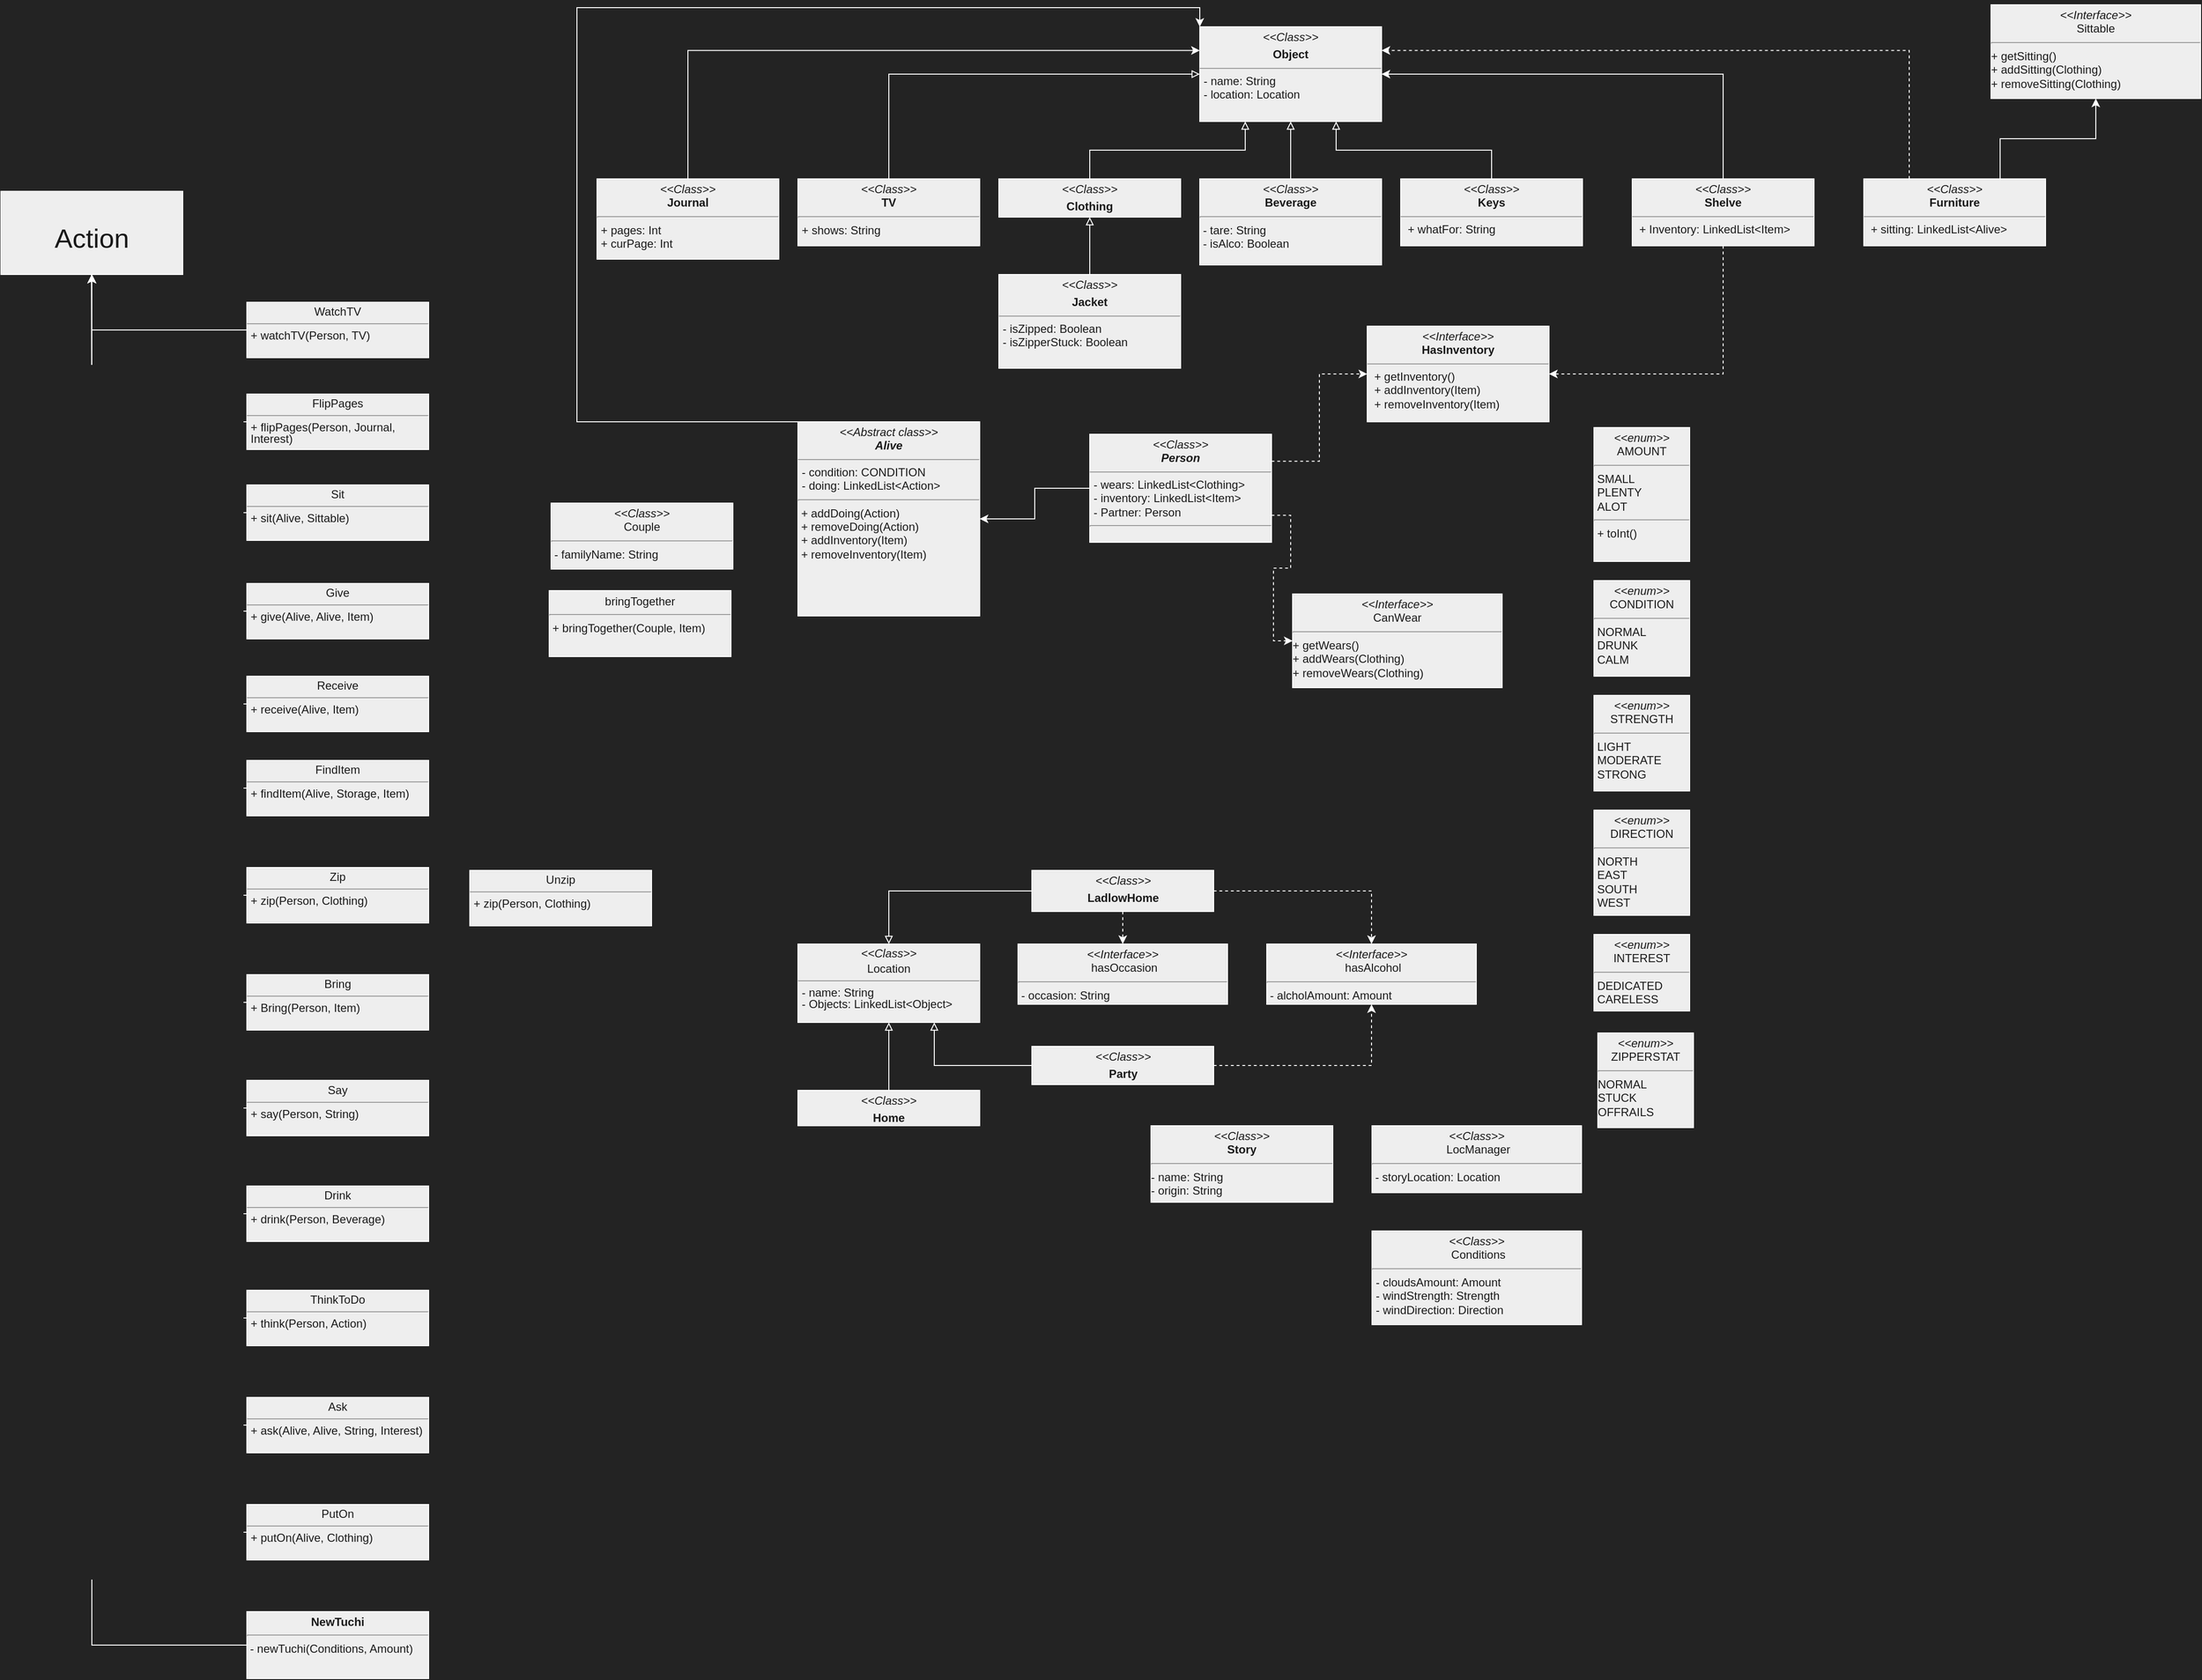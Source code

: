 <mxfile version="22.1.11" type="github">
  <diagram name="Page-1" id="b5b7bab2-c9e2-2cf4-8b2a-24fd1a2a6d21">
    <mxGraphModel dx="3040" dy="2783" grid="0" gridSize="10" guides="1" tooltips="1" connect="1" arrows="1" fold="1" page="1" pageScale="1" pageWidth="850" pageHeight="1400" background="#232323" math="0" shadow="0">
      <root>
        <mxCell id="0" />
        <mxCell id="1" parent="0" />
        <mxCell id="K-Vc1FuilTu3pUunZq-h-46" style="edgeStyle=orthogonalEdgeStyle;rounded=0;orthogonalLoop=1;jettySize=auto;html=1;exitX=0.5;exitY=0;exitDx=0;exitDy=0;entryX=0;entryY=0;entryDx=0;entryDy=0;strokeColor=#FFFFFF;" edge="1" parent="1" source="SKdy1-YhQ8MqGWsLNDs1-13" target="SKdy1-YhQ8MqGWsLNDs1-14">
          <mxGeometry relative="1" as="geometry">
            <Array as="points">
              <mxPoint x="-221" y="414" />
              <mxPoint x="-221" y="-19" />
              <mxPoint x="430" y="-19" />
            </Array>
          </mxGeometry>
        </mxCell>
        <mxCell id="SKdy1-YhQ8MqGWsLNDs1-13" value="&lt;p style=&quot;margin:0px;margin-top:4px;text-align:center;&quot;&gt;&lt;i&gt;&amp;lt;&amp;lt;Abstract class&amp;gt;&amp;gt;&lt;/i&gt;&lt;br&gt;&lt;b&gt;&lt;i&gt;Alive&lt;/i&gt;&lt;/b&gt;&lt;/p&gt;&lt;hr size=&quot;1&quot;&gt;&lt;p style=&quot;margin:0px;margin-left:4px;&quot;&gt;- condition: CONDITION&lt;br&gt;&lt;/p&gt;&lt;p style=&quot;margin:0px;margin-left:4px;&quot;&gt;- doing: LinkedList&amp;lt;Action&amp;gt;&lt;/p&gt;&lt;hr&gt;&amp;nbsp;+ addDoing(Action)&lt;br&gt;&amp;nbsp;+ removeDoing(Action)&lt;br&gt;&amp;nbsp;+ addInventory(Item)&lt;br&gt;&amp;nbsp;+ removeInventory(Item)" style="verticalAlign=top;align=left;overflow=fill;fontSize=12;fontFamily=Helvetica;html=1;whiteSpace=wrap;labelBackgroundColor=none;fillColor=#EEEEEE;strokeColor=#FFFFFF;fontColor=#1A1A1A;" parent="1" vertex="1">
          <mxGeometry x="10" y="414" width="190" height="203" as="geometry" />
        </mxCell>
        <mxCell id="SKdy1-YhQ8MqGWsLNDs1-14" value="&lt;p style=&quot;margin:0px;margin-top:4px;text-align:center;&quot;&gt;&lt;i&gt;&amp;lt;&amp;lt;&lt;/i&gt;&lt;i&gt;Class&amp;gt;&amp;gt;&lt;/i&gt;&lt;/p&gt;&lt;p style=&quot;margin:0px;margin-top:4px;text-align:center;&quot;&gt;&lt;b&gt;Object&lt;/b&gt;&lt;/p&gt;&lt;hr size=&quot;1&quot;&gt;&lt;p style=&quot;margin:0px;margin-left:4px;&quot;&gt;- name: String&lt;br&gt;&lt;/p&gt;&lt;p style=&quot;margin:0px;margin-left:4px;&quot;&gt;- location: Location&lt;/p&gt;&lt;p style=&quot;margin:0px;margin-left:4px;&quot;&gt;&lt;br&gt;&lt;/p&gt;" style="verticalAlign=top;align=left;overflow=fill;fontSize=12;fontFamily=Helvetica;html=1;whiteSpace=wrap;labelBackgroundColor=none;fillColor=#EEEEEE;strokeColor=#FFFFFF;fontColor=#1A1A1A;" parent="1" vertex="1">
          <mxGeometry x="430" y="1" width="190" height="99" as="geometry" />
        </mxCell>
        <mxCell id="mvq6jaq57gErZufW6YVs-2" style="edgeStyle=orthogonalEdgeStyle;rounded=0;orthogonalLoop=1;jettySize=auto;html=1;exitX=0.5;exitY=0;exitDx=0;exitDy=0;entryX=0.5;entryY=1;entryDx=0;entryDy=0;endArrow=block;endFill=0;labelBackgroundColor=none;strokeColor=#FFFFFF;fontColor=default;" parent="1" source="SKdy1-YhQ8MqGWsLNDs1-17" target="mvq6jaq57gErZufW6YVs-1" edge="1">
          <mxGeometry relative="1" as="geometry" />
        </mxCell>
        <mxCell id="SKdy1-YhQ8MqGWsLNDs1-17" value="&lt;p style=&quot;margin:0px;margin-top:4px;text-align:center;&quot;&gt;&lt;i&gt;&amp;lt;&amp;lt;Class&lt;/i&gt;&lt;i&gt;&amp;gt;&amp;gt;&lt;/i&gt;&lt;/p&gt;&lt;p style=&quot;margin:0px;margin-top:4px;text-align:center;&quot;&gt;&lt;b&gt;Jacket&lt;/b&gt;&lt;/p&gt;&lt;hr size=&quot;1&quot;&gt;&lt;p style=&quot;margin:0px;margin-left:4px;&quot;&gt;- isZipped: Boolean&lt;/p&gt;&lt;p style=&quot;margin:0px;margin-left:4px;&quot;&gt;- isZipperStuck: Boolean&lt;/p&gt;" style="verticalAlign=top;align=left;overflow=fill;fontSize=12;fontFamily=Helvetica;html=1;whiteSpace=wrap;labelBackgroundColor=none;fillColor=#EEEEEE;strokeColor=#FFFFFF;fontColor=#1A1A1A;" parent="1" vertex="1">
          <mxGeometry x="220" y="260" width="190" height="98" as="geometry" />
        </mxCell>
        <mxCell id="2JTOaVfzzxr4hcnv4jL0-3" style="edgeStyle=orthogonalEdgeStyle;rounded=0;orthogonalLoop=1;jettySize=auto;html=1;exitX=0.5;exitY=0;exitDx=0;exitDy=0;entryX=0.5;entryY=1;entryDx=0;entryDy=0;endArrow=block;endFill=0;labelBackgroundColor=none;strokeColor=#FFFFFF;fontColor=default;" parent="1" source="SKdy1-YhQ8MqGWsLNDs1-18" target="SKdy1-YhQ8MqGWsLNDs1-14" edge="1">
          <mxGeometry relative="1" as="geometry" />
        </mxCell>
        <mxCell id="SKdy1-YhQ8MqGWsLNDs1-18" value="&lt;p style=&quot;margin:0px;margin-top:4px;text-align:center;&quot;&gt;&lt;i&gt;&amp;lt;&amp;lt;Class&amp;gt;&amp;gt;&lt;/i&gt;&lt;br&gt;&lt;b&gt;Beverage&lt;/b&gt;&lt;/p&gt;&lt;hr&gt;&amp;nbsp;- tare: String&lt;br&gt;&amp;nbsp;- isAlco: Boolean&lt;br&gt;&lt;p style=&quot;margin:0px;margin-top:4px;text-align:center;&quot;&gt;&lt;b&gt;&lt;br&gt;&lt;/b&gt;&lt;/p&gt;&lt;p style=&quot;margin:0px;margin-left:4px;&quot;&gt;&lt;br&gt;&lt;/p&gt;" style="verticalAlign=top;align=left;overflow=fill;fontSize=12;fontFamily=Helvetica;html=1;whiteSpace=wrap;labelBackgroundColor=none;fillColor=#EEEEEE;strokeColor=#FFFFFF;fontColor=#1A1A1A;" parent="1" vertex="1">
          <mxGeometry x="430" y="160" width="190" height="90" as="geometry" />
        </mxCell>
        <mxCell id="2JTOaVfzzxr4hcnv4jL0-2" style="edgeStyle=orthogonalEdgeStyle;rounded=0;orthogonalLoop=1;jettySize=auto;html=1;exitX=0.5;exitY=0;exitDx=0;exitDy=0;entryX=0.75;entryY=1;entryDx=0;entryDy=0;endArrow=block;endFill=0;labelBackgroundColor=none;strokeColor=#FFFFFF;fontColor=default;" parent="1" source="jRrTDeGObSxWZ0-UT_TB-3" target="SKdy1-YhQ8MqGWsLNDs1-14" edge="1">
          <mxGeometry relative="1" as="geometry" />
        </mxCell>
        <mxCell id="jRrTDeGObSxWZ0-UT_TB-3" value="&lt;p style=&quot;margin:0px;margin-top:4px;text-align:center;&quot;&gt;&lt;i&gt;&amp;lt;&amp;lt;Class&amp;gt;&amp;gt;&lt;/i&gt;&lt;br&gt;&lt;b&gt;Keys&lt;/b&gt;&lt;/p&gt;&lt;hr size=&quot;1&quot;&gt;&lt;p style=&quot;margin:0px;margin-left:4px;&quot;&gt;&amp;nbsp;+ whatFor: String&lt;/p&gt;" style="verticalAlign=top;align=left;overflow=fill;fontSize=12;fontFamily=Helvetica;html=1;whiteSpace=wrap;labelBackgroundColor=none;fillColor=#EEEEEE;strokeColor=#FFFFFF;fontColor=#1A1A1A;" parent="1" vertex="1">
          <mxGeometry x="640" y="160" width="190" height="70" as="geometry" />
        </mxCell>
        <mxCell id="jRrTDeGObSxWZ0-UT_TB-11" value="&lt;p style=&quot;margin: 4px 0px 0px; text-align: center; line-height: 100%;&quot;&gt;&lt;i&gt;&amp;lt;&amp;lt;Сlass&lt;/i&gt;&lt;i&gt;&amp;gt;&amp;gt;&lt;/i&gt;&lt;/p&gt;&lt;p style=&quot;margin: 4px 0px 0px; text-align: center; line-height: 100%;&quot;&gt;Location&lt;/p&gt;&lt;hr style=&quot;line-height: 100%;&quot; size=&quot;1&quot;&gt;&lt;p style=&quot;margin: 0px 0px 0px 4px; line-height: 100%;&quot;&gt;- name: String&lt;/p&gt;&lt;p style=&quot;margin: 0px 0px 0px 4px; line-height: 100%;&quot;&gt;- Objects: LinkedList&amp;lt;Object&amp;gt;&lt;/p&gt;&lt;p style=&quot;margin: 0px 0px 0px 4px; line-height: 100%;&quot;&gt;&lt;br&gt;&lt;/p&gt;" style="verticalAlign=top;align=left;overflow=fill;fontSize=12;fontFamily=Helvetica;html=1;whiteSpace=wrap;labelBackgroundColor=none;fillColor=#EEEEEE;strokeColor=#FFFFFF;fontColor=#1A1A1A;" parent="1" vertex="1">
          <mxGeometry x="10" y="960" width="190" height="82" as="geometry" />
        </mxCell>
        <mxCell id="d48Iyv9rE-sc5_gkzPqc-8" style="edgeStyle=orthogonalEdgeStyle;rounded=0;orthogonalLoop=1;jettySize=auto;html=1;exitX=0.5;exitY=0;exitDx=0;exitDy=0;endArrow=block;endFill=0;labelBackgroundColor=none;strokeColor=#FFFFFF;fontColor=default;" parent="1" source="jRrTDeGObSxWZ0-UT_TB-27" target="jRrTDeGObSxWZ0-UT_TB-11" edge="1">
          <mxGeometry relative="1" as="geometry" />
        </mxCell>
        <mxCell id="jRrTDeGObSxWZ0-UT_TB-27" value="&lt;p style=&quot;margin:0px;margin-top:4px;text-align:center;&quot;&gt;&lt;i&gt;&amp;lt;&amp;lt;Class&lt;/i&gt;&lt;i&gt;&amp;gt;&amp;gt;&lt;/i&gt;&lt;/p&gt;&lt;p style=&quot;margin:0px;margin-top:4px;text-align:center;&quot;&gt;&lt;b&gt;Home&lt;/b&gt;&lt;/p&gt;" style="verticalAlign=top;align=left;overflow=fill;fontSize=12;fontFamily=Helvetica;html=1;whiteSpace=wrap;labelBackgroundColor=none;fillColor=#EEEEEE;strokeColor=#FFFFFF;fontColor=#1A1A1A;" parent="1" vertex="1">
          <mxGeometry x="10" y="1113" width="190" height="37" as="geometry" />
        </mxCell>
        <mxCell id="jRrTDeGObSxWZ0-UT_TB-67" value="&lt;p style=&quot;margin:0px;margin-top:4px;text-align:center;&quot;&gt;&lt;i&gt;&amp;lt;&amp;lt;Class&amp;gt;&amp;gt;&lt;/i&gt;&lt;br&gt;Couple&lt;/p&gt;&lt;hr&gt;&amp;nbsp;- familyName: String&lt;br&gt;&lt;p style=&quot;margin:0px;margin-left:4px;&quot;&gt;&lt;br&gt;&lt;/p&gt;" style="verticalAlign=top;align=left;overflow=fill;fontSize=12;fontFamily=Helvetica;html=1;whiteSpace=wrap;labelBackgroundColor=none;fillColor=#EEEEEE;strokeColor=#FFFFFF;fontColor=#1A1A1A;" parent="1" vertex="1">
          <mxGeometry x="-248" y="499" width="190" height="69" as="geometry" />
        </mxCell>
        <mxCell id="jRrTDeGObSxWZ0-UT_TB-91" style="edgeStyle=orthogonalEdgeStyle;rounded=0;orthogonalLoop=1;jettySize=auto;html=1;exitX=0.5;exitY=0;exitDx=0;exitDy=0;entryX=0;entryY=0.5;entryDx=0;entryDy=0;endArrow=block;endFill=0;labelBackgroundColor=none;strokeColor=#FFFFFF;fontColor=default;" parent="1" source="jRrTDeGObSxWZ0-UT_TB-86" target="SKdy1-YhQ8MqGWsLNDs1-14" edge="1">
          <mxGeometry relative="1" as="geometry" />
        </mxCell>
        <mxCell id="jRrTDeGObSxWZ0-UT_TB-86" value="&lt;p style=&quot;margin:0px;margin-top:4px;text-align:center;&quot;&gt;&lt;i&gt;&amp;lt;&amp;lt;Class&amp;gt;&amp;gt;&lt;/i&gt;&lt;br&gt;&lt;b&gt;TV&lt;/b&gt;&lt;/p&gt;&lt;hr&gt;&lt;p style=&quot;margin:0px;margin-left:4px;&quot;&gt;+ shows: String&lt;/p&gt;" style="verticalAlign=top;align=left;overflow=fill;fontSize=12;fontFamily=Helvetica;html=1;whiteSpace=wrap;labelBackgroundColor=none;fillColor=#EEEEEE;strokeColor=#FFFFFF;fontColor=#1A1A1A;" parent="1" vertex="1">
          <mxGeometry x="10" y="160" width="190" height="70" as="geometry" />
        </mxCell>
        <mxCell id="jRrTDeGObSxWZ0-UT_TB-128" value="&lt;p style=&quot;margin:0px;margin-top:4px;text-align:center;&quot;&gt;&lt;i&gt;&amp;lt;&amp;lt;enum&amp;gt;&amp;gt;&lt;/i&gt;&lt;br&gt;AMOUNT&lt;/p&gt;&lt;hr&gt;&amp;nbsp;SMALL&lt;br&gt;&amp;nbsp;PLENTY&lt;br&gt;&amp;nbsp;ALOT&amp;nbsp;&lt;br&gt;&lt;hr&gt;&amp;nbsp;+ toInt()" style="verticalAlign=top;align=left;overflow=fill;fontSize=12;fontFamily=Helvetica;html=1;whiteSpace=wrap;labelBackgroundColor=none;fillColor=#EEEEEE;strokeColor=#FFFFFF;fontColor=#1A1A1A;" parent="1" vertex="1">
          <mxGeometry x="842" y="420" width="100" height="140" as="geometry" />
        </mxCell>
        <mxCell id="jRrTDeGObSxWZ0-UT_TB-129" value="&lt;p style=&quot;margin:0px;margin-top:4px;text-align:center;&quot;&gt;&lt;i&gt;&amp;lt;&amp;lt;enum&amp;gt;&amp;gt;&lt;/i&gt;&lt;br&gt;STRENGTH&lt;/p&gt;&lt;hr&gt;&amp;nbsp;LIGHT&lt;br&gt;&amp;nbsp;MODERATE&lt;br&gt;&amp;nbsp;STRONG" style="verticalAlign=top;align=left;overflow=fill;fontSize=12;fontFamily=Helvetica;html=1;whiteSpace=wrap;labelBackgroundColor=none;fillColor=#EEEEEE;strokeColor=#FFFFFF;fontColor=#1A1A1A;" parent="1" vertex="1">
          <mxGeometry x="842" y="700" width="100" height="100" as="geometry" />
        </mxCell>
        <mxCell id="jRrTDeGObSxWZ0-UT_TB-130" value="&lt;p style=&quot;margin:0px;margin-top:4px;text-align:center;&quot;&gt;&lt;i&gt;&amp;lt;&amp;lt;enum&amp;gt;&amp;gt;&lt;/i&gt;&lt;br&gt;DIRECTION&lt;/p&gt;&lt;hr&gt;&amp;nbsp;NORTH&lt;br&gt;&amp;nbsp;EAST&lt;br&gt;&amp;nbsp;SOUTH&lt;br&gt;&amp;nbsp;WEST" style="verticalAlign=top;align=left;overflow=fill;fontSize=12;fontFamily=Helvetica;html=1;whiteSpace=wrap;labelBackgroundColor=none;fillColor=#EEEEEE;strokeColor=#FFFFFF;fontColor=#1A1A1A;" parent="1" vertex="1">
          <mxGeometry x="842" y="820" width="100" height="110" as="geometry" />
        </mxCell>
        <mxCell id="d48Iyv9rE-sc5_gkzPqc-3" style="edgeStyle=orthogonalEdgeStyle;rounded=0;orthogonalLoop=1;jettySize=auto;html=1;exitX=1;exitY=0.5;exitDx=0;exitDy=0;dashed=1;labelBackgroundColor=none;strokeColor=#FFFFFF;fontColor=default;" parent="1" source="GxpxrrHeTi3ucbBAU_x5-2" target="jfg0mAN_Pcw7M2xcIWgb-20" edge="1">
          <mxGeometry relative="1" as="geometry" />
        </mxCell>
        <mxCell id="d48Iyv9rE-sc5_gkzPqc-4" style="edgeStyle=orthogonalEdgeStyle;rounded=0;orthogonalLoop=1;jettySize=auto;html=1;exitX=0.5;exitY=1;exitDx=0;exitDy=0;entryX=0.5;entryY=0;entryDx=0;entryDy=0;dashed=1;labelBackgroundColor=none;strokeColor=#FFFFFF;fontColor=default;" parent="1" source="GxpxrrHeTi3ucbBAU_x5-2" target="jfg0mAN_Pcw7M2xcIWgb-1" edge="1">
          <mxGeometry relative="1" as="geometry" />
        </mxCell>
        <mxCell id="d48Iyv9rE-sc5_gkzPqc-5" style="edgeStyle=orthogonalEdgeStyle;rounded=0;orthogonalLoop=1;jettySize=auto;html=1;exitX=0;exitY=0.5;exitDx=0;exitDy=0;entryX=0.5;entryY=0;entryDx=0;entryDy=0;endArrow=block;endFill=0;labelBackgroundColor=none;strokeColor=#FFFFFF;fontColor=default;" parent="1" source="GxpxrrHeTi3ucbBAU_x5-2" target="jRrTDeGObSxWZ0-UT_TB-11" edge="1">
          <mxGeometry relative="1" as="geometry" />
        </mxCell>
        <mxCell id="GxpxrrHeTi3ucbBAU_x5-2" value="&lt;p style=&quot;margin:0px;margin-top:4px;text-align:center;&quot;&gt;&lt;i&gt;&amp;lt;&amp;lt;Class&lt;/i&gt;&lt;i&gt;&amp;gt;&amp;gt;&lt;/i&gt;&lt;/p&gt;&lt;p style=&quot;margin:0px;margin-top:4px;text-align:center;&quot;&gt;&lt;b&gt;LadlowHome&lt;/b&gt;&lt;/p&gt;" style="verticalAlign=top;align=left;overflow=fill;fontSize=12;fontFamily=Helvetica;html=1;whiteSpace=wrap;labelBackgroundColor=none;fillColor=#EEEEEE;strokeColor=#FFFFFF;fontColor=#1A1A1A;" parent="1" vertex="1">
          <mxGeometry x="254.5" y="883" width="190" height="43" as="geometry" />
        </mxCell>
        <mxCell id="49lOu38Vku09HcyN88f1-1" value="&lt;p style=&quot;margin:0px;margin-top:4px;text-align:center;&quot;&gt;&lt;i&gt;&amp;lt;&amp;lt;enum&amp;gt;&amp;gt;&lt;/i&gt;&lt;br&gt;INTEREST&lt;/p&gt;&lt;hr&gt;&amp;nbsp;DEDICATED&lt;br&gt;&amp;nbsp;CARELESS" style="verticalAlign=top;align=left;overflow=fill;fontSize=12;fontFamily=Helvetica;html=1;whiteSpace=wrap;labelBackgroundColor=none;fillColor=#EEEEEE;strokeColor=#FFFFFF;fontColor=#1A1A1A;" parent="1" vertex="1">
          <mxGeometry x="842" y="950" width="100" height="80" as="geometry" />
        </mxCell>
        <mxCell id="49lOu38Vku09HcyN88f1-8" value="&lt;p style=&quot;margin:0px;margin-top:4px;text-align:center;&quot;&gt;&lt;i&gt;&amp;lt;&amp;lt;Class&amp;gt;&amp;gt;&lt;/i&gt;&lt;br&gt;&amp;nbsp;Conditions&lt;/p&gt;&lt;hr&gt;&lt;p style=&quot;margin:0px;margin-left:4px;&quot;&gt;- cloudsAmount: Amount&lt;br&gt;&lt;/p&gt;&lt;p style=&quot;border-color: var(--border-color); margin: 0px 0px 0px 4px;&quot;&gt;- windStrength: Strength&lt;br style=&quot;border-color: var(--border-color);&quot;&gt;&lt;/p&gt;&lt;p style=&quot;border-color: var(--border-color); margin: 0px 0px 0px 4px;&quot;&gt;- windDirection: Direction&lt;/p&gt;&lt;p style=&quot;border-color: var(--border-color); margin: 0px 0px 0px 4px;&quot;&gt;&lt;br&gt;&lt;/p&gt;&lt;p style=&quot;margin:0px;margin-left:4px;&quot;&gt;&lt;br&gt;&lt;/p&gt;&lt;p style=&quot;margin:0px;margin-left:4px;&quot;&gt;&lt;br&gt;&lt;/p&gt;&lt;p style=&quot;margin:0px;margin-left:4px;&quot;&gt;&lt;br&gt;&lt;/p&gt;" style="verticalAlign=top;align=left;overflow=fill;fontSize=12;fontFamily=Helvetica;html=1;whiteSpace=wrap;labelBackgroundColor=none;fillColor=#EEEEEE;strokeColor=#FFFFFF;fontColor=#1A1A1A;" parent="1" vertex="1">
          <mxGeometry x="610" y="1260" width="219" height="98" as="geometry" />
        </mxCell>
        <mxCell id="49lOu38Vku09HcyN88f1-11" value="&lt;p style=&quot;margin:0px;margin-top:4px;text-align:center;&quot;&gt;&lt;i&gt;&amp;lt;&amp;lt;Class&amp;gt;&amp;gt;&lt;/i&gt;&lt;br&gt;&amp;nbsp;LocManager&lt;/p&gt;&lt;hr&gt;&amp;nbsp;- storyLocation: Location&lt;br&gt;&lt;p style=&quot;margin:0px;margin-left:4px;&quot;&gt;&lt;br&gt;&lt;/p&gt;" style="verticalAlign=top;align=left;overflow=fill;fontSize=12;fontFamily=Helvetica;html=1;whiteSpace=wrap;labelBackgroundColor=none;fillColor=#EEEEEE;strokeColor=#FFFFFF;fontColor=#1A1A1A;" parent="1" vertex="1">
          <mxGeometry x="610" y="1150" width="219" height="70" as="geometry" />
        </mxCell>
        <mxCell id="2JTOaVfzzxr4hcnv4jL0-1" style="edgeStyle=orthogonalEdgeStyle;rounded=0;orthogonalLoop=1;jettySize=auto;html=1;exitX=0.5;exitY=0;exitDx=0;exitDy=0;entryX=0.25;entryY=1;entryDx=0;entryDy=0;endArrow=block;endFill=0;labelBackgroundColor=none;strokeColor=#FFFFFF;fontColor=default;" parent="1" source="mvq6jaq57gErZufW6YVs-1" target="SKdy1-YhQ8MqGWsLNDs1-14" edge="1">
          <mxGeometry relative="1" as="geometry" />
        </mxCell>
        <mxCell id="mvq6jaq57gErZufW6YVs-1" value="&lt;p style=&quot;margin:0px;margin-top:4px;text-align:center;&quot;&gt;&lt;i&gt;&amp;lt;&amp;lt;Class&lt;/i&gt;&lt;i&gt;&amp;gt;&amp;gt;&lt;/i&gt;&lt;/p&gt;&lt;p style=&quot;margin:0px;margin-top:4px;text-align:center;&quot;&gt;&lt;b&gt;Clothing&lt;/b&gt;&lt;/p&gt;&lt;p style=&quot;margin:0px;margin-left:4px;&quot;&gt;&lt;br&gt;&lt;/p&gt;" style="verticalAlign=top;align=left;overflow=fill;fontSize=12;fontFamily=Helvetica;html=1;whiteSpace=wrap;labelBackgroundColor=none;fillColor=#EEEEEE;strokeColor=#FFFFFF;fontColor=#1A1A1A;" parent="1" vertex="1">
          <mxGeometry x="220" y="160" width="190" height="40" as="geometry" />
        </mxCell>
        <mxCell id="jfg0mAN_Pcw7M2xcIWgb-1" value="&lt;p style=&quot;margin:0px;margin-top:4px;text-align:center;&quot;&gt;&lt;i&gt;&amp;lt;&amp;lt;Interface&amp;gt;&amp;gt;&lt;/i&gt;&lt;br&gt;&amp;nbsp;hasOccasion&lt;/p&gt;&lt;hr&gt;&amp;nbsp;- occasion: String&lt;br&gt;&lt;p style=&quot;margin:0px;margin-left:4px;&quot;&gt;&lt;br&gt;&lt;/p&gt;" style="verticalAlign=top;align=left;overflow=fill;fontSize=12;fontFamily=Helvetica;html=1;whiteSpace=wrap;labelBackgroundColor=none;fillColor=#EEEEEE;strokeColor=#FFFFFF;fontColor=#1A1A1A;" parent="1" vertex="1">
          <mxGeometry x="240" y="960" width="219" height="63" as="geometry" />
        </mxCell>
        <mxCell id="jfg0mAN_Pcw7M2xcIWgb-20" value="&lt;p style=&quot;margin:0px;margin-top:4px;text-align:center;&quot;&gt;&lt;i&gt;&amp;lt;&amp;lt;Interface&amp;gt;&amp;gt;&lt;/i&gt;&lt;br&gt;&amp;nbsp;hasAlcohol&lt;/p&gt;&lt;hr&gt;&amp;nbsp;- alcholAmount: Amount&lt;br&gt;&lt;p style=&quot;margin:0px;margin-left:4px;&quot;&gt;&lt;br&gt;&lt;/p&gt;" style="verticalAlign=top;align=left;overflow=fill;fontSize=12;fontFamily=Helvetica;html=1;whiteSpace=wrap;labelBackgroundColor=none;fillColor=#EEEEEE;strokeColor=#FFFFFF;fontColor=#1A1A1A;" parent="1" vertex="1">
          <mxGeometry x="500" y="960" width="219" height="63" as="geometry" />
        </mxCell>
        <mxCell id="d48Iyv9rE-sc5_gkzPqc-6" style="edgeStyle=orthogonalEdgeStyle;rounded=0;orthogonalLoop=1;jettySize=auto;html=1;exitX=1;exitY=0.5;exitDx=0;exitDy=0;dashed=1;labelBackgroundColor=none;strokeColor=#FFFFFF;fontColor=default;" parent="1" source="jfg0mAN_Pcw7M2xcIWgb-22" target="jfg0mAN_Pcw7M2xcIWgb-20" edge="1">
          <mxGeometry relative="1" as="geometry" />
        </mxCell>
        <mxCell id="d48Iyv9rE-sc5_gkzPqc-7" style="edgeStyle=orthogonalEdgeStyle;rounded=0;orthogonalLoop=1;jettySize=auto;html=1;exitX=0;exitY=0.5;exitDx=0;exitDy=0;entryX=0.75;entryY=1;entryDx=0;entryDy=0;endArrow=block;endFill=0;labelBackgroundColor=none;strokeColor=#FFFFFF;fontColor=default;" parent="1" source="jfg0mAN_Pcw7M2xcIWgb-22" target="jRrTDeGObSxWZ0-UT_TB-11" edge="1">
          <mxGeometry relative="1" as="geometry" />
        </mxCell>
        <mxCell id="jfg0mAN_Pcw7M2xcIWgb-22" value="&lt;p style=&quot;margin:0px;margin-top:4px;text-align:center;&quot;&gt;&lt;i&gt;&amp;lt;&amp;lt;Class&lt;/i&gt;&lt;i&gt;&amp;gt;&amp;gt;&lt;/i&gt;&lt;/p&gt;&lt;p style=&quot;margin:0px;margin-top:4px;text-align:center;&quot;&gt;&lt;b&gt;Party&lt;/b&gt;&lt;/p&gt;" style="verticalAlign=top;align=left;overflow=fill;fontSize=12;fontFamily=Helvetica;html=1;whiteSpace=wrap;labelBackgroundColor=none;fillColor=#EEEEEE;strokeColor=#FFFFFF;fontColor=#1A1A1A;" parent="1" vertex="1">
          <mxGeometry x="254.5" y="1067" width="190" height="40" as="geometry" />
        </mxCell>
        <mxCell id="d48Iyv9rE-sc5_gkzPqc-1" value="&lt;p style=&quot;margin:0px;margin-top:4px;text-align:center;&quot;&gt;&lt;i&gt;&amp;lt;&amp;lt;enum&amp;gt;&amp;gt;&lt;/i&gt;&lt;br&gt;CONDITION&lt;/p&gt;&lt;hr&gt;&amp;nbsp;NORMAL&lt;br&gt;&amp;nbsp;DRUNK&lt;br&gt;&amp;nbsp;CALM" style="verticalAlign=top;align=left;overflow=fill;fontSize=12;fontFamily=Helvetica;html=1;whiteSpace=wrap;labelBackgroundColor=none;fillColor=#EEEEEE;strokeColor=#FFFFFF;fontColor=#1A1A1A;" parent="1" vertex="1">
          <mxGeometry x="842" y="580" width="100" height="100" as="geometry" />
        </mxCell>
        <mxCell id="K-Vc1FuilTu3pUunZq-h-1" value="&lt;p style=&quot;margin:0px;margin-top:4px;text-align:center;&quot;&gt;&lt;i&gt;&amp;lt;&amp;lt;Interface&amp;gt;&amp;gt;&lt;/i&gt;&lt;br&gt;CanWear&lt;/p&gt;&lt;hr&gt;+ getWears()&lt;br&gt;+ addWears(Clothing)&lt;br&gt;+ removeWears(Clothing)&lt;br&gt;&lt;p style=&quot;margin:0px;margin-left:4px;&quot;&gt;&lt;br&gt;&lt;/p&gt;" style="verticalAlign=top;align=left;overflow=fill;fontSize=12;fontFamily=Helvetica;html=1;whiteSpace=wrap;labelBackgroundColor=none;fillColor=#EEEEEE;strokeColor=#FFFFFF;fontColor=#1A1A1A;" vertex="1" parent="1">
          <mxGeometry x="527" y="594" width="219" height="98" as="geometry" />
        </mxCell>
        <mxCell id="K-Vc1FuilTu3pUunZq-h-49" style="edgeStyle=orthogonalEdgeStyle;rounded=0;orthogonalLoop=1;jettySize=auto;html=1;exitX=0;exitY=0.5;exitDx=0;exitDy=0;strokeColor=#FFFFFF;" edge="1" parent="1" source="K-Vc1FuilTu3pUunZq-h-2" target="K-Vc1FuilTu3pUunZq-h-48">
          <mxGeometry relative="1" as="geometry" />
        </mxCell>
        <mxCell id="K-Vc1FuilTu3pUunZq-h-2" value="&lt;p style=&quot;margin: 4px 0px 0px; text-align: center; line-height: 100%;&quot;&gt;WatchTV&lt;/p&gt;&lt;hr style=&quot;line-height: 100%;&quot; size=&quot;1&quot;&gt;&lt;p style=&quot;margin: 0px 0px 0px 4px; line-height: 100%;&quot;&gt;+ watchTV(Person, TV)&lt;/p&gt;" style="verticalAlign=top;align=left;overflow=fill;fontSize=12;fontFamily=Helvetica;html=1;whiteSpace=wrap;labelBackgroundColor=none;fillColor=#EEEEEE;strokeColor=#FFFFFF;fontColor=#1A1A1A;" vertex="1" parent="1">
          <mxGeometry x="-566" y="289" width="190" height="58" as="geometry" />
        </mxCell>
        <mxCell id="K-Vc1FuilTu3pUunZq-h-50" style="edgeStyle=orthogonalEdgeStyle;rounded=0;orthogonalLoop=1;jettySize=auto;html=1;exitX=0;exitY=0.5;exitDx=0;exitDy=0;strokeColor=#FFFFFF;" edge="1" parent="1" source="K-Vc1FuilTu3pUunZq-h-3" target="K-Vc1FuilTu3pUunZq-h-48">
          <mxGeometry relative="1" as="geometry" />
        </mxCell>
        <mxCell id="K-Vc1FuilTu3pUunZq-h-3" value="&lt;p style=&quot;margin: 4px 0px 0px; text-align: center; line-height: 100%;&quot;&gt;FlipPages&lt;/p&gt;&lt;hr style=&quot;line-height: 100%;&quot; size=&quot;1&quot;&gt;&lt;p style=&quot;margin: 0px 0px 0px 4px; line-height: 100%;&quot;&gt;+ flipPages(Person, Journal, Interest)&lt;/p&gt;" style="verticalAlign=top;align=left;overflow=fill;fontSize=12;fontFamily=Helvetica;html=1;whiteSpace=wrap;labelBackgroundColor=none;fillColor=#EEEEEE;strokeColor=#FFFFFF;fontColor=#1A1A1A;" vertex="1" parent="1">
          <mxGeometry x="-566" y="385" width="190" height="58" as="geometry" />
        </mxCell>
        <mxCell id="K-Vc1FuilTu3pUunZq-h-59" style="edgeStyle=orthogonalEdgeStyle;rounded=0;orthogonalLoop=1;jettySize=auto;html=1;exitX=0;exitY=0.5;exitDx=0;exitDy=0;strokeColor=#FFFFFF;" edge="1" parent="1" source="K-Vc1FuilTu3pUunZq-h-4" target="K-Vc1FuilTu3pUunZq-h-48">
          <mxGeometry relative="1" as="geometry" />
        </mxCell>
        <mxCell id="K-Vc1FuilTu3pUunZq-h-4" value="&lt;p style=&quot;margin: 4px 0px 0px; text-align: center; line-height: 100%;&quot;&gt;Drink&lt;/p&gt;&lt;hr style=&quot;line-height: 100%;&quot; size=&quot;1&quot;&gt;&lt;p style=&quot;margin: 0px 0px 0px 4px; line-height: 100%;&quot;&gt;+ drink(Person, Beverage)&lt;/p&gt;" style="verticalAlign=top;align=left;overflow=fill;fontSize=12;fontFamily=Helvetica;html=1;whiteSpace=wrap;labelBackgroundColor=none;fillColor=#EEEEEE;strokeColor=#FFFFFF;fontColor=#1A1A1A;" vertex="1" parent="1">
          <mxGeometry x="-566" y="1213" width="190" height="58" as="geometry" />
        </mxCell>
        <mxCell id="K-Vc1FuilTu3pUunZq-h-51" style="edgeStyle=orthogonalEdgeStyle;rounded=0;orthogonalLoop=1;jettySize=auto;html=1;exitX=0;exitY=0.5;exitDx=0;exitDy=0;strokeColor=#FFFFFF;" edge="1" parent="1" source="K-Vc1FuilTu3pUunZq-h-5">
          <mxGeometry relative="1" as="geometry">
            <mxPoint x="-728.429" y="244" as="targetPoint" />
          </mxGeometry>
        </mxCell>
        <mxCell id="K-Vc1FuilTu3pUunZq-h-5" value="&lt;p style=&quot;margin: 4px 0px 0px; text-align: center; line-height: 100%;&quot;&gt;Sit&lt;/p&gt;&lt;hr style=&quot;line-height: 100%;&quot; size=&quot;1&quot;&gt;&lt;p style=&quot;margin: 0px 0px 0px 4px; line-height: 100%;&quot;&gt;+ sit(Alive, Sittable)&lt;/p&gt;" style="verticalAlign=top;align=left;overflow=fill;fontSize=12;fontFamily=Helvetica;html=1;whiteSpace=wrap;labelBackgroundColor=none;fillColor=#EEEEEE;strokeColor=#FFFFFF;fontColor=#1A1A1A;" vertex="1" parent="1">
          <mxGeometry x="-566" y="480" width="190" height="58" as="geometry" />
        </mxCell>
        <mxCell id="K-Vc1FuilTu3pUunZq-h-57" style="edgeStyle=orthogonalEdgeStyle;rounded=0;orthogonalLoop=1;jettySize=auto;html=1;exitX=0;exitY=0.5;exitDx=0;exitDy=0;strokeColor=#FFFFFF;" edge="1" parent="1" source="K-Vc1FuilTu3pUunZq-h-6" target="K-Vc1FuilTu3pUunZq-h-48">
          <mxGeometry relative="1" as="geometry" />
        </mxCell>
        <mxCell id="K-Vc1FuilTu3pUunZq-h-6" value="&lt;p style=&quot;margin: 4px 0px 0px; text-align: center; line-height: 100%;&quot;&gt;Bring&lt;/p&gt;&lt;hr style=&quot;line-height: 100%;&quot; size=&quot;1&quot;&gt;&lt;p style=&quot;margin: 0px 0px 0px 4px; line-height: 100%;&quot;&gt;+ Bring(Person, Item)&lt;/p&gt;" style="verticalAlign=top;align=left;overflow=fill;fontSize=12;fontFamily=Helvetica;html=1;whiteSpace=wrap;labelBackgroundColor=none;fillColor=#EEEEEE;strokeColor=#FFFFFF;fontColor=#1A1A1A;" vertex="1" parent="1">
          <mxGeometry x="-566" y="992" width="190" height="58" as="geometry" />
        </mxCell>
        <mxCell id="K-Vc1FuilTu3pUunZq-h-52" style="edgeStyle=orthogonalEdgeStyle;rounded=0;orthogonalLoop=1;jettySize=auto;html=1;exitX=0;exitY=0.5;exitDx=0;exitDy=0;strokeColor=#FFFFFF;" edge="1" parent="1" source="K-Vc1FuilTu3pUunZq-h-7" target="K-Vc1FuilTu3pUunZq-h-48">
          <mxGeometry relative="1" as="geometry" />
        </mxCell>
        <mxCell id="K-Vc1FuilTu3pUunZq-h-7" value="&lt;p style=&quot;margin: 4px 0px 0px; text-align: center; line-height: 100%;&quot;&gt;Give&lt;/p&gt;&lt;hr style=&quot;line-height: 100%;&quot; size=&quot;1&quot;&gt;&lt;p style=&quot;margin: 0px 0px 0px 4px; line-height: 100%;&quot;&gt;+ give(Alive, Alive, Item)&lt;/p&gt;" style="verticalAlign=top;align=left;overflow=fill;fontSize=12;fontFamily=Helvetica;html=1;whiteSpace=wrap;labelBackgroundColor=none;fillColor=#EEEEEE;strokeColor=#FFFFFF;fontColor=#1A1A1A;" vertex="1" parent="1">
          <mxGeometry x="-566" y="583" width="190" height="58" as="geometry" />
        </mxCell>
        <mxCell id="K-Vc1FuilTu3pUunZq-h-58" style="edgeStyle=orthogonalEdgeStyle;rounded=0;orthogonalLoop=1;jettySize=auto;html=1;exitX=0;exitY=0.5;exitDx=0;exitDy=0;strokeColor=#FFFFFF;" edge="1" parent="1" source="K-Vc1FuilTu3pUunZq-h-8" target="K-Vc1FuilTu3pUunZq-h-48">
          <mxGeometry relative="1" as="geometry" />
        </mxCell>
        <mxCell id="K-Vc1FuilTu3pUunZq-h-8" value="&lt;p style=&quot;margin: 4px 0px 0px; text-align: center; line-height: 100%;&quot;&gt;Say&lt;/p&gt;&lt;hr style=&quot;line-height: 100%;&quot; size=&quot;1&quot;&gt;&lt;p style=&quot;margin: 0px 0px 0px 4px; line-height: 100%;&quot;&gt;+ say(Person, String)&lt;/p&gt;" style="verticalAlign=top;align=left;overflow=fill;fontSize=12;fontFamily=Helvetica;html=1;whiteSpace=wrap;labelBackgroundColor=none;fillColor=#EEEEEE;strokeColor=#FFFFFF;fontColor=#1A1A1A;" vertex="1" parent="1">
          <mxGeometry x="-566" y="1102.5" width="190" height="58" as="geometry" />
        </mxCell>
        <mxCell id="K-Vc1FuilTu3pUunZq-h-55" style="edgeStyle=orthogonalEdgeStyle;rounded=0;orthogonalLoop=1;jettySize=auto;html=1;exitX=0;exitY=0.5;exitDx=0;exitDy=0;strokeColor=#FFFFFF;" edge="1" parent="1" source="K-Vc1FuilTu3pUunZq-h-9" target="K-Vc1FuilTu3pUunZq-h-48">
          <mxGeometry relative="1" as="geometry" />
        </mxCell>
        <mxCell id="K-Vc1FuilTu3pUunZq-h-9" value="&lt;p style=&quot;margin: 4px 0px 0px; text-align: center; line-height: 100%;&quot;&gt;FindItem&lt;/p&gt;&lt;hr style=&quot;line-height: 100%;&quot; size=&quot;1&quot;&gt;&lt;p style=&quot;margin: 0px 0px 0px 4px; line-height: 100%;&quot;&gt;+ findItem(Alive, Storage, Item)&lt;/p&gt;" style="verticalAlign=top;align=left;overflow=fill;fontSize=12;fontFamily=Helvetica;html=1;whiteSpace=wrap;labelBackgroundColor=none;fillColor=#EEEEEE;strokeColor=#FFFFFF;fontColor=#1A1A1A;" vertex="1" parent="1">
          <mxGeometry x="-566" y="768" width="190" height="58" as="geometry" />
        </mxCell>
        <mxCell id="K-Vc1FuilTu3pUunZq-h-56" style="edgeStyle=orthogonalEdgeStyle;rounded=0;orthogonalLoop=1;jettySize=auto;html=1;exitX=0;exitY=0.5;exitDx=0;exitDy=0;strokeColor=#FFFFFF;" edge="1" parent="1" source="K-Vc1FuilTu3pUunZq-h-11" target="K-Vc1FuilTu3pUunZq-h-48">
          <mxGeometry relative="1" as="geometry" />
        </mxCell>
        <mxCell id="K-Vc1FuilTu3pUunZq-h-11" value="&lt;p style=&quot;margin: 4px 0px 0px; text-align: center; line-height: 100%;&quot;&gt;Zip&lt;/p&gt;&lt;hr style=&quot;line-height: 100%;&quot; size=&quot;1&quot;&gt;&lt;p style=&quot;margin: 0px 0px 0px 4px; line-height: 100%;&quot;&gt;+ zip(Person, Clothing)&lt;/p&gt;" style="verticalAlign=top;align=left;overflow=fill;fontSize=12;fontFamily=Helvetica;html=1;whiteSpace=wrap;labelBackgroundColor=none;fillColor=#EEEEEE;strokeColor=#FFFFFF;fontColor=#1A1A1A;" vertex="1" parent="1">
          <mxGeometry x="-566" y="880" width="190" height="58" as="geometry" />
        </mxCell>
        <mxCell id="K-Vc1FuilTu3pUunZq-h-12" value="&lt;p style=&quot;margin:0px;margin-top:4px;text-align:center;&quot;&gt;&lt;i&gt;&amp;lt;&amp;lt;Interface&amp;gt;&amp;gt;&lt;/i&gt;&lt;br&gt;&lt;b&gt;HasInventory&lt;/b&gt;&lt;/p&gt;&lt;hr size=&quot;1&quot;&gt;&lt;p style=&quot;margin:0px;margin-left:4px;&quot;&gt;&amp;nbsp;+ getInventory()&lt;/p&gt;&lt;p style=&quot;margin:0px;margin-left:4px;&quot;&gt;&amp;nbsp;+ addInventory(Item)&lt;/p&gt;&lt;p style=&quot;margin:0px;margin-left:4px;&quot;&gt;&lt;span style=&quot;white-space: pre;&quot;&gt;&amp;nbsp;+ removeInventory(Item)&lt;/span&gt;&lt;/p&gt;" style="verticalAlign=top;align=left;overflow=fill;fontSize=12;fontFamily=Helvetica;html=1;whiteSpace=wrap;labelBackgroundColor=none;fillColor=#EEEEEE;strokeColor=#FFFFFF;fontColor=#1A1A1A;" vertex="1" parent="1">
          <mxGeometry x="605" y="314" width="190" height="100" as="geometry" />
        </mxCell>
        <mxCell id="K-Vc1FuilTu3pUunZq-h-23" style="edgeStyle=orthogonalEdgeStyle;rounded=0;orthogonalLoop=1;jettySize=auto;html=1;exitX=0.5;exitY=0;exitDx=0;exitDy=0;entryX=1;entryY=0.5;entryDx=0;entryDy=0;strokeColor=#FFFFFF;" edge="1" parent="1" source="K-Vc1FuilTu3pUunZq-h-13" target="SKdy1-YhQ8MqGWsLNDs1-14">
          <mxGeometry relative="1" as="geometry" />
        </mxCell>
        <mxCell id="K-Vc1FuilTu3pUunZq-h-25" style="edgeStyle=orthogonalEdgeStyle;rounded=0;orthogonalLoop=1;jettySize=auto;html=1;exitX=0.5;exitY=1;exitDx=0;exitDy=0;entryX=1;entryY=0.5;entryDx=0;entryDy=0;strokeColor=#FFFFFF;dashed=1;" edge="1" parent="1" source="K-Vc1FuilTu3pUunZq-h-13" target="K-Vc1FuilTu3pUunZq-h-12">
          <mxGeometry relative="1" as="geometry" />
        </mxCell>
        <mxCell id="K-Vc1FuilTu3pUunZq-h-13" value="&lt;p style=&quot;margin:0px;margin-top:4px;text-align:center;&quot;&gt;&lt;i&gt;&amp;lt;&amp;lt;Class&amp;gt;&amp;gt;&lt;/i&gt;&lt;br&gt;&lt;b&gt;Shelve&lt;/b&gt;&lt;/p&gt;&lt;hr size=&quot;1&quot;&gt;&lt;p style=&quot;margin:0px;margin-left:4px;&quot;&gt;&amp;nbsp;+ Inventory: LinkedList&amp;lt;Item&amp;gt;&lt;/p&gt;" style="verticalAlign=top;align=left;overflow=fill;fontSize=12;fontFamily=Helvetica;html=1;whiteSpace=wrap;labelBackgroundColor=none;fillColor=#EEEEEE;strokeColor=#FFFFFF;fontColor=#1A1A1A;" vertex="1" parent="1">
          <mxGeometry x="882" y="160" width="190" height="70" as="geometry" />
        </mxCell>
        <mxCell id="K-Vc1FuilTu3pUunZq-h-60" style="edgeStyle=orthogonalEdgeStyle;rounded=0;orthogonalLoop=1;jettySize=auto;html=1;exitX=0;exitY=0.5;exitDx=0;exitDy=0;strokeColor=#FFFFFF;" edge="1" parent="1" source="K-Vc1FuilTu3pUunZq-h-16" target="K-Vc1FuilTu3pUunZq-h-48">
          <mxGeometry relative="1" as="geometry" />
        </mxCell>
        <mxCell id="K-Vc1FuilTu3pUunZq-h-16" value="&lt;p style=&quot;margin: 4px 0px 0px; text-align: center; line-height: 100%;&quot;&gt;ThinkToDo&lt;/p&gt;&lt;hr style=&quot;line-height: 100%;&quot; size=&quot;1&quot;&gt;&lt;p style=&quot;margin: 0px 0px 0px 4px; line-height: 100%;&quot;&gt;+ think(Person, Action)&lt;/p&gt;" style="verticalAlign=top;align=left;overflow=fill;fontSize=12;fontFamily=Helvetica;html=1;whiteSpace=wrap;labelBackgroundColor=none;fillColor=#EEEEEE;strokeColor=#FFFFFF;fontColor=#1A1A1A;" vertex="1" parent="1">
          <mxGeometry x="-566" y="1322" width="190" height="58" as="geometry" />
        </mxCell>
        <mxCell id="K-Vc1FuilTu3pUunZq-h-17" value="&lt;p style=&quot;margin:0px;margin-top:4px;text-align:center;&quot;&gt;&lt;i&gt;&amp;lt;&amp;lt;Class&amp;gt;&amp;gt;&lt;/i&gt;&lt;br&gt;&lt;b&gt;Story&lt;/b&gt;&lt;/p&gt;&lt;hr&gt;- name: String&amp;nbsp;&lt;br&gt;- origin: String&lt;br&gt;&lt;p style=&quot;margin:0px;margin-left:4px;&quot;&gt;&lt;br&gt;&lt;/p&gt;" style="verticalAlign=top;align=left;overflow=fill;fontSize=12;fontFamily=Helvetica;html=1;whiteSpace=wrap;labelBackgroundColor=none;fillColor=#EEEEEE;strokeColor=#FFFFFF;fontColor=#1A1A1A;" vertex="1" parent="1">
          <mxGeometry x="379" y="1150" width="190" height="80" as="geometry" />
        </mxCell>
        <mxCell id="K-Vc1FuilTu3pUunZq-h-61" style="edgeStyle=orthogonalEdgeStyle;rounded=0;orthogonalLoop=1;jettySize=auto;html=1;exitX=0;exitY=0.5;exitDx=0;exitDy=0;strokeColor=#FFFFFF;" edge="1" parent="1" source="K-Vc1FuilTu3pUunZq-h-18" target="K-Vc1FuilTu3pUunZq-h-48">
          <mxGeometry relative="1" as="geometry" />
        </mxCell>
        <mxCell id="K-Vc1FuilTu3pUunZq-h-18" value="&lt;p style=&quot;margin: 4px 0px 0px; text-align: center; line-height: 100%;&quot;&gt;Ask&lt;/p&gt;&lt;hr style=&quot;line-height: 100%;&quot; size=&quot;1&quot;&gt;&lt;p style=&quot;margin: 0px 0px 0px 4px; line-height: 100%;&quot;&gt;+ ask(Alive, Alive, String, Interest)&lt;/p&gt;" style="verticalAlign=top;align=left;overflow=fill;fontSize=12;fontFamily=Helvetica;html=1;whiteSpace=wrap;labelBackgroundColor=none;fillColor=#EEEEEE;strokeColor=#FFFFFF;fontColor=#1A1A1A;" vertex="1" parent="1">
          <mxGeometry x="-566" y="1434" width="190" height="58" as="geometry" />
        </mxCell>
        <mxCell id="K-Vc1FuilTu3pUunZq-h-62" style="edgeStyle=orthogonalEdgeStyle;rounded=0;orthogonalLoop=1;jettySize=auto;html=1;exitX=0;exitY=0.5;exitDx=0;exitDy=0;strokeColor=#FFFFFF;" edge="1" parent="1" source="K-Vc1FuilTu3pUunZq-h-19" target="K-Vc1FuilTu3pUunZq-h-48">
          <mxGeometry relative="1" as="geometry" />
        </mxCell>
        <mxCell id="K-Vc1FuilTu3pUunZq-h-19" value="&lt;p style=&quot;margin: 4px 0px 0px; text-align: center; line-height: 100%;&quot;&gt;PutOn&lt;/p&gt;&lt;hr style=&quot;line-height: 100%;&quot; size=&quot;1&quot;&gt;&lt;p style=&quot;margin: 0px 0px 0px 4px; line-height: 100%;&quot;&gt;+ putOn(Alive, Clothing)&lt;/p&gt;" style="verticalAlign=top;align=left;overflow=fill;fontSize=12;fontFamily=Helvetica;html=1;whiteSpace=wrap;labelBackgroundColor=none;fillColor=#EEEEEE;strokeColor=#FFFFFF;fontColor=#1A1A1A;" vertex="1" parent="1">
          <mxGeometry x="-566" y="1546" width="190" height="58" as="geometry" />
        </mxCell>
        <mxCell id="K-Vc1FuilTu3pUunZq-h-29" style="edgeStyle=orthogonalEdgeStyle;rounded=0;orthogonalLoop=1;jettySize=auto;html=1;exitX=1;exitY=0.25;exitDx=0;exitDy=0;entryX=0;entryY=0.5;entryDx=0;entryDy=0;strokeColor=#FFFFFF;dashed=1;" edge="1" parent="1" source="K-Vc1FuilTu3pUunZq-h-27" target="K-Vc1FuilTu3pUunZq-h-12">
          <mxGeometry relative="1" as="geometry" />
        </mxCell>
        <mxCell id="K-Vc1FuilTu3pUunZq-h-30" style="edgeStyle=orthogonalEdgeStyle;rounded=0;orthogonalLoop=1;jettySize=auto;html=1;exitX=1;exitY=0.75;exitDx=0;exitDy=0;entryX=0;entryY=0.5;entryDx=0;entryDy=0;strokeColor=#FFFFFF;dashed=1;" edge="1" parent="1" source="K-Vc1FuilTu3pUunZq-h-27" target="K-Vc1FuilTu3pUunZq-h-1">
          <mxGeometry relative="1" as="geometry" />
        </mxCell>
        <mxCell id="K-Vc1FuilTu3pUunZq-h-31" style="edgeStyle=orthogonalEdgeStyle;rounded=0;orthogonalLoop=1;jettySize=auto;html=1;exitX=0;exitY=0.5;exitDx=0;exitDy=0;strokeColor=#FFFFFF;" edge="1" parent="1" source="K-Vc1FuilTu3pUunZq-h-27" target="SKdy1-YhQ8MqGWsLNDs1-13">
          <mxGeometry relative="1" as="geometry" />
        </mxCell>
        <mxCell id="K-Vc1FuilTu3pUunZq-h-27" value="&lt;p style=&quot;margin:0px;margin-top:4px;text-align:center;&quot;&gt;&lt;i&gt;&amp;lt;&amp;lt;Class&amp;gt;&amp;gt;&lt;/i&gt;&lt;br&gt;&lt;b&gt;&lt;i&gt;Person&lt;/i&gt;&lt;/b&gt;&lt;/p&gt;&lt;hr size=&quot;1&quot;&gt;&lt;p style=&quot;margin:0px;margin-left:4px;&quot;&gt;- wears: LinkedList&amp;lt;Clothing&amp;gt;&lt;br&gt;&lt;/p&gt;&lt;p style=&quot;margin:0px;margin-left:4px;&quot;&gt;- inventory: LinkedList&amp;lt;Item&amp;gt;&lt;/p&gt;&lt;p style=&quot;margin:0px;margin-left:4px;&quot;&gt;- Partner: Person&lt;/p&gt;&lt;hr&gt;" style="verticalAlign=top;align=left;overflow=fill;fontSize=12;fontFamily=Helvetica;html=1;whiteSpace=wrap;labelBackgroundColor=none;fillColor=#EEEEEE;strokeColor=#FFFFFF;fontColor=#1A1A1A;" vertex="1" parent="1">
          <mxGeometry x="315" y="427" width="190" height="113" as="geometry" />
        </mxCell>
        <mxCell id="K-Vc1FuilTu3pUunZq-h-32" value="&lt;p style=&quot;margin:0px;margin-top:4px;text-align:center;&quot;&gt;bringTogether&lt;/p&gt;&lt;hr&gt;&amp;nbsp;+ bringTogether(Couple, Item)&lt;br&gt;&lt;p style=&quot;margin:0px;margin-left:4px;&quot;&gt;&lt;br&gt;&lt;/p&gt;" style="verticalAlign=top;align=left;overflow=fill;fontSize=12;fontFamily=Helvetica;html=1;whiteSpace=wrap;labelBackgroundColor=none;fillColor=#EEEEEE;strokeColor=#FFFFFF;fontColor=#1A1A1A;" vertex="1" parent="1">
          <mxGeometry x="-250" y="590.5" width="190" height="69" as="geometry" />
        </mxCell>
        <mxCell id="K-Vc1FuilTu3pUunZq-h-63" style="edgeStyle=orthogonalEdgeStyle;rounded=0;orthogonalLoop=1;jettySize=auto;html=1;exitX=0;exitY=0.5;exitDx=0;exitDy=0;strokeColor=#FFFFFF;" edge="1" parent="1" source="K-Vc1FuilTu3pUunZq-h-33" target="K-Vc1FuilTu3pUunZq-h-48">
          <mxGeometry relative="1" as="geometry" />
        </mxCell>
        <mxCell id="K-Vc1FuilTu3pUunZq-h-33" value="&lt;p style=&quot;margin:0px;margin-top:4px;text-align:center;&quot;&gt;&lt;b&gt;NewTuchi&lt;/b&gt;&lt;/p&gt;&lt;hr&gt;&amp;nbsp;- newTuchi(Conditions, Amount)&lt;br&gt;&lt;p style=&quot;margin:0px;margin-left:4px;&quot;&gt;&lt;br&gt;&lt;/p&gt;" style="verticalAlign=top;align=left;overflow=fill;fontSize=12;fontFamily=Helvetica;html=1;whiteSpace=wrap;labelBackgroundColor=none;fillColor=#EEEEEE;strokeColor=#FFFFFF;fontColor=#1A1A1A;" vertex="1" parent="1">
          <mxGeometry x="-566" y="1658" width="190" height="70" as="geometry" />
        </mxCell>
        <mxCell id="K-Vc1FuilTu3pUunZq-h-36" style="edgeStyle=orthogonalEdgeStyle;rounded=0;orthogonalLoop=1;jettySize=auto;html=1;exitX=0.5;exitY=0;exitDx=0;exitDy=0;entryX=0;entryY=0.25;entryDx=0;entryDy=0;strokeColor=#FFFFFF;" edge="1" parent="1" source="K-Vc1FuilTu3pUunZq-h-35" target="SKdy1-YhQ8MqGWsLNDs1-14">
          <mxGeometry relative="1" as="geometry" />
        </mxCell>
        <mxCell id="K-Vc1FuilTu3pUunZq-h-35" value="&lt;p style=&quot;margin:0px;margin-top:4px;text-align:center;&quot;&gt;&lt;i&gt;&amp;lt;&amp;lt;Class&amp;gt;&amp;gt;&lt;/i&gt;&lt;br&gt;&lt;b&gt;Journal&lt;/b&gt;&lt;/p&gt;&lt;hr&gt;&lt;p style=&quot;margin:0px;margin-left:4px;&quot;&gt;+ pages: Int&lt;/p&gt;&lt;p style=&quot;margin:0px;margin-left:4px;&quot;&gt;+ curPage: Int&lt;/p&gt;" style="verticalAlign=top;align=left;overflow=fill;fontSize=12;fontFamily=Helvetica;html=1;whiteSpace=wrap;labelBackgroundColor=none;fillColor=#EEEEEE;strokeColor=#FFFFFF;fontColor=#1A1A1A;" vertex="1" parent="1">
          <mxGeometry x="-200" y="160" width="190" height="84" as="geometry" />
        </mxCell>
        <mxCell id="K-Vc1FuilTu3pUunZq-h-41" style="edgeStyle=orthogonalEdgeStyle;rounded=0;orthogonalLoop=1;jettySize=auto;html=1;exitX=0.75;exitY=0;exitDx=0;exitDy=0;strokeColor=#FFFFFF;" edge="1" parent="1" source="K-Vc1FuilTu3pUunZq-h-39" target="K-Vc1FuilTu3pUunZq-h-40">
          <mxGeometry relative="1" as="geometry" />
        </mxCell>
        <mxCell id="K-Vc1FuilTu3pUunZq-h-42" style="edgeStyle=orthogonalEdgeStyle;rounded=0;orthogonalLoop=1;jettySize=auto;html=1;exitX=0.25;exitY=0;exitDx=0;exitDy=0;entryX=1;entryY=0.25;entryDx=0;entryDy=0;strokeColor=#FFFFFF;dashed=1;" edge="1" parent="1" source="K-Vc1FuilTu3pUunZq-h-39" target="SKdy1-YhQ8MqGWsLNDs1-14">
          <mxGeometry relative="1" as="geometry" />
        </mxCell>
        <mxCell id="K-Vc1FuilTu3pUunZq-h-39" value="&lt;p style=&quot;margin:0px;margin-top:4px;text-align:center;&quot;&gt;&lt;i&gt;&amp;lt;&amp;lt;Class&amp;gt;&amp;gt;&lt;/i&gt;&lt;br&gt;&lt;b&gt;Furniture&lt;/b&gt;&lt;/p&gt;&lt;hr size=&quot;1&quot;&gt;&lt;p style=&quot;margin:0px;margin-left:4px;&quot;&gt;&amp;nbsp;+ sitting: LinkedList&amp;lt;Alive&amp;gt;&lt;/p&gt;" style="verticalAlign=top;align=left;overflow=fill;fontSize=12;fontFamily=Helvetica;html=1;whiteSpace=wrap;labelBackgroundColor=none;fillColor=#EEEEEE;strokeColor=#FFFFFF;fontColor=#1A1A1A;" vertex="1" parent="1">
          <mxGeometry x="1124" y="160" width="190" height="70" as="geometry" />
        </mxCell>
        <mxCell id="K-Vc1FuilTu3pUunZq-h-40" value="&lt;p style=&quot;margin:0px;margin-top:4px;text-align:center;&quot;&gt;&lt;i&gt;&amp;lt;&amp;lt;Interface&amp;gt;&amp;gt;&lt;/i&gt;&lt;br&gt;Sittable&lt;/p&gt;&lt;hr&gt;+ getSitting()&lt;br&gt;+ addSitting(Clothing)&lt;br&gt;+ removeSitting(Clothing)&lt;br&gt;&lt;p style=&quot;margin:0px;margin-left:4px;&quot;&gt;&lt;br&gt;&lt;/p&gt;" style="verticalAlign=top;align=left;overflow=fill;fontSize=12;fontFamily=Helvetica;html=1;whiteSpace=wrap;labelBackgroundColor=none;fillColor=#EEEEEE;strokeColor=#FFFFFF;fontColor=#1A1A1A;" vertex="1" parent="1">
          <mxGeometry x="1257" y="-22" width="219" height="98" as="geometry" />
        </mxCell>
        <mxCell id="K-Vc1FuilTu3pUunZq-h-53" style="edgeStyle=orthogonalEdgeStyle;rounded=0;orthogonalLoop=1;jettySize=auto;html=1;exitX=0;exitY=0.5;exitDx=0;exitDy=0;strokeColor=#FFFFFF;" edge="1" parent="1" source="K-Vc1FuilTu3pUunZq-h-43" target="K-Vc1FuilTu3pUunZq-h-48">
          <mxGeometry relative="1" as="geometry" />
        </mxCell>
        <mxCell id="K-Vc1FuilTu3pUunZq-h-43" value="&lt;p style=&quot;margin: 4px 0px 0px; text-align: center; line-height: 100%;&quot;&gt;Receive&lt;/p&gt;&lt;hr style=&quot;line-height: 100%;&quot; size=&quot;1&quot;&gt;&lt;p style=&quot;margin: 0px 0px 0px 4px; line-height: 100%;&quot;&gt;+ receive(Alive, Item)&lt;/p&gt;" style="verticalAlign=top;align=left;overflow=fill;fontSize=12;fontFamily=Helvetica;html=1;whiteSpace=wrap;labelBackgroundColor=none;fillColor=#EEEEEE;strokeColor=#FFFFFF;fontColor=#1A1A1A;" vertex="1" parent="1">
          <mxGeometry x="-566" y="680" width="190" height="58" as="geometry" />
        </mxCell>
        <mxCell id="K-Vc1FuilTu3pUunZq-h-44" value="&lt;p style=&quot;margin:0px;margin-top:4px;text-align:center;&quot;&gt;&lt;i&gt;&amp;lt;&amp;lt;enum&amp;gt;&amp;gt;&lt;/i&gt;&lt;br&gt;ZIPPERSTAT&lt;/p&gt;&lt;hr&gt;NORMAL&amp;nbsp;&lt;br&gt;STUCK&lt;br&gt;OFFRAILS&lt;br&gt;" style="verticalAlign=top;align=left;overflow=fill;fontSize=12;fontFamily=Helvetica;html=1;whiteSpace=wrap;labelBackgroundColor=none;fillColor=#EEEEEE;strokeColor=#FFFFFF;fontColor=#1A1A1A;" vertex="1" parent="1">
          <mxGeometry x="846" y="1053" width="100" height="99" as="geometry" />
        </mxCell>
        <mxCell id="K-Vc1FuilTu3pUunZq-h-45" value="&lt;p style=&quot;margin: 4px 0px 0px; text-align: center; line-height: 100%;&quot;&gt;Unzip&lt;/p&gt;&lt;hr style=&quot;line-height: 100%;&quot; size=&quot;1&quot;&gt;&lt;p style=&quot;margin: 0px 0px 0px 4px; line-height: 100%;&quot;&gt;+ zip(Person, Clothing)&lt;/p&gt;" style="verticalAlign=top;align=left;overflow=fill;fontSize=12;fontFamily=Helvetica;html=1;whiteSpace=wrap;labelBackgroundColor=none;fillColor=#EEEEEE;strokeColor=#FFFFFF;fontColor=#1A1A1A;" vertex="1" parent="1">
          <mxGeometry x="-333" y="883" width="190" height="58" as="geometry" />
        </mxCell>
        <mxCell id="K-Vc1FuilTu3pUunZq-h-47" style="edgeStyle=orthogonalEdgeStyle;rounded=0;orthogonalLoop=1;jettySize=auto;html=1;exitX=0.5;exitY=1;exitDx=0;exitDy=0;" edge="1" parent="1" source="SKdy1-YhQ8MqGWsLNDs1-14" target="SKdy1-YhQ8MqGWsLNDs1-14">
          <mxGeometry relative="1" as="geometry" />
        </mxCell>
        <mxCell id="K-Vc1FuilTu3pUunZq-h-48" value="&lt;p style=&quot;margin: 4px 0px 0px; line-height: 100%; font-size: 28px;&quot;&gt;&lt;br&gt;&lt;/p&gt;&lt;p style=&quot;margin: 4px 0px 0px; line-height: 100%; font-size: 28px;&quot;&gt;Action&lt;br&gt;&lt;/p&gt;" style="verticalAlign=top;align=center;overflow=fill;fontSize=12;fontFamily=Helvetica;html=1;whiteSpace=wrap;labelBackgroundColor=none;fillColor=#EEEEEE;strokeColor=#FFFFFF;fontColor=#1A1A1A;" vertex="1" parent="1">
          <mxGeometry x="-823" y="173" width="190" height="87" as="geometry" />
        </mxCell>
      </root>
    </mxGraphModel>
  </diagram>
</mxfile>
